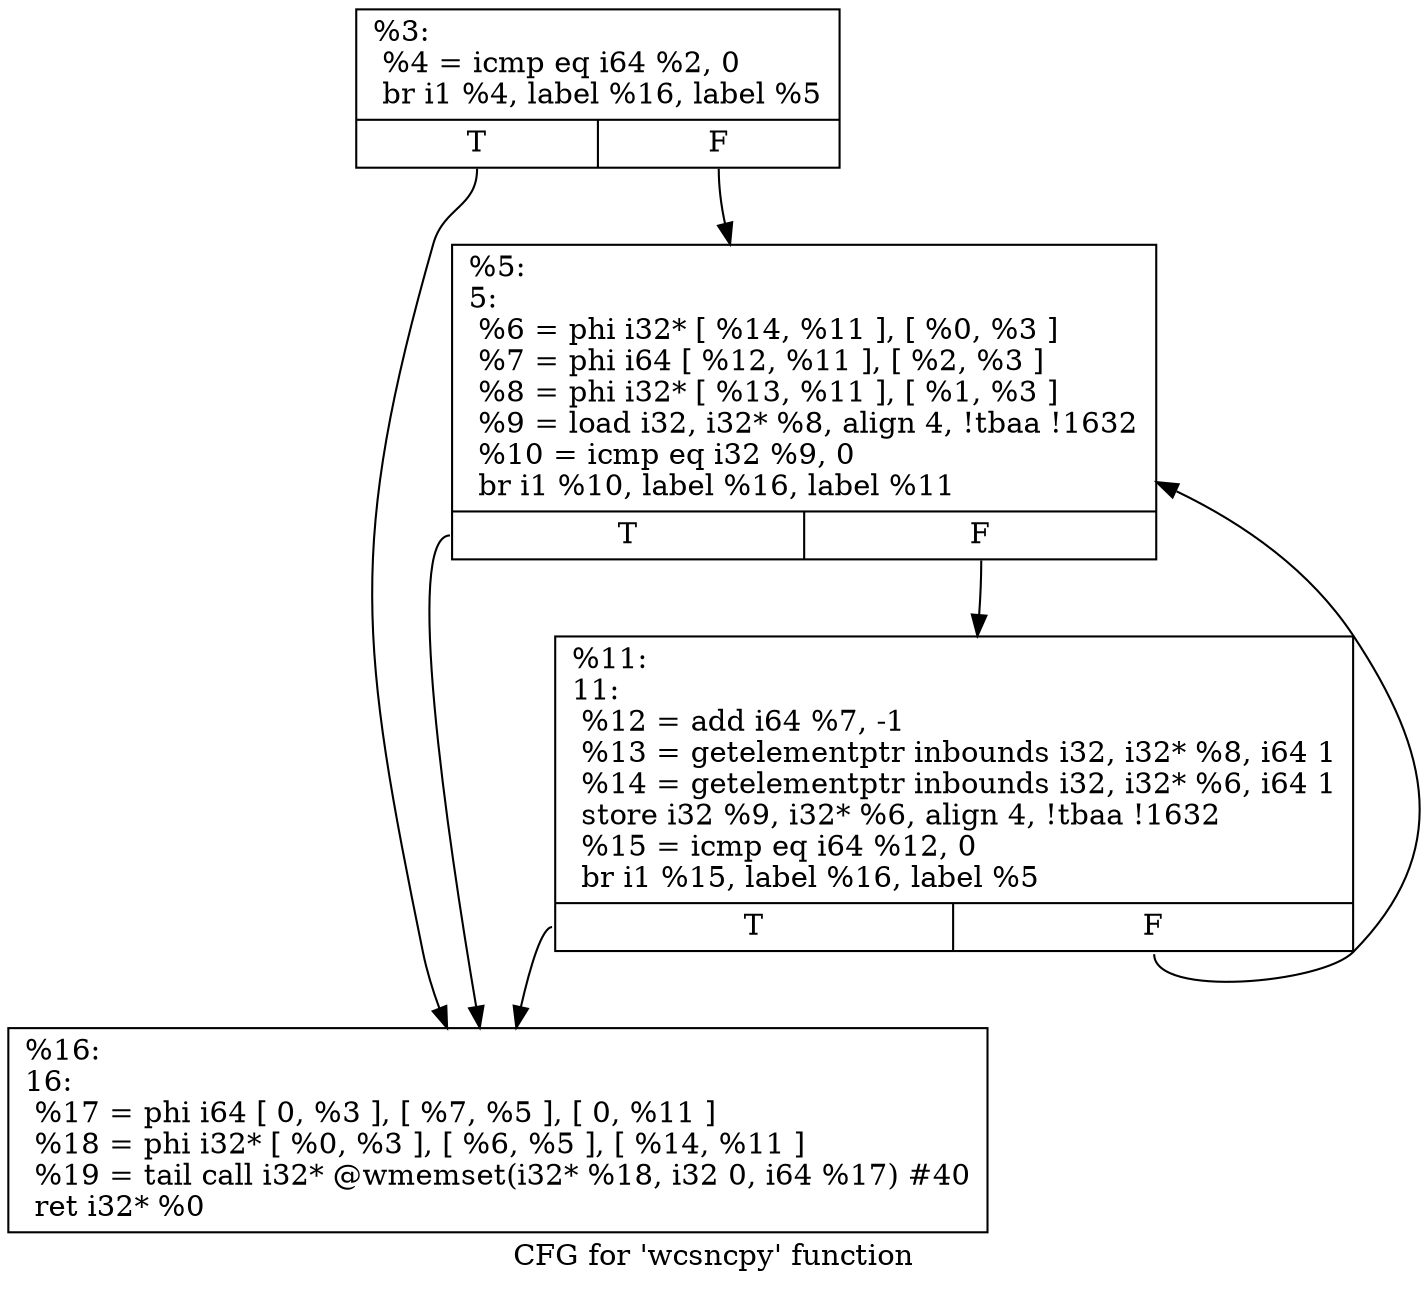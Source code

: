digraph "CFG for 'wcsncpy' function" {
	label="CFG for 'wcsncpy' function";

	Node0x1d38580 [shape=record,label="{%3:\l  %4 = icmp eq i64 %2, 0\l  br i1 %4, label %16, label %5\l|{<s0>T|<s1>F}}"];
	Node0x1d38580:s0 -> Node0x1d38f80;
	Node0x1d38580:s1 -> Node0x1d38ee0;
	Node0x1d38ee0 [shape=record,label="{%5:\l5:                                                \l  %6 = phi i32* [ %14, %11 ], [ %0, %3 ]\l  %7 = phi i64 [ %12, %11 ], [ %2, %3 ]\l  %8 = phi i32* [ %13, %11 ], [ %1, %3 ]\l  %9 = load i32, i32* %8, align 4, !tbaa !1632\l  %10 = icmp eq i32 %9, 0\l  br i1 %10, label %16, label %11\l|{<s0>T|<s1>F}}"];
	Node0x1d38ee0:s0 -> Node0x1d38f80;
	Node0x1d38ee0:s1 -> Node0x1d38f30;
	Node0x1d38f30 [shape=record,label="{%11:\l11:                                               \l  %12 = add i64 %7, -1\l  %13 = getelementptr inbounds i32, i32* %8, i64 1\l  %14 = getelementptr inbounds i32, i32* %6, i64 1\l  store i32 %9, i32* %6, align 4, !tbaa !1632\l  %15 = icmp eq i64 %12, 0\l  br i1 %15, label %16, label %5\l|{<s0>T|<s1>F}}"];
	Node0x1d38f30:s0 -> Node0x1d38f80;
	Node0x1d38f30:s1 -> Node0x1d38ee0;
	Node0x1d38f80 [shape=record,label="{%16:\l16:                                               \l  %17 = phi i64 [ 0, %3 ], [ %7, %5 ], [ 0, %11 ]\l  %18 = phi i32* [ %0, %3 ], [ %6, %5 ], [ %14, %11 ]\l  %19 = tail call i32* @wmemset(i32* %18, i32 0, i64 %17) #40\l  ret i32* %0\l}"];
}
